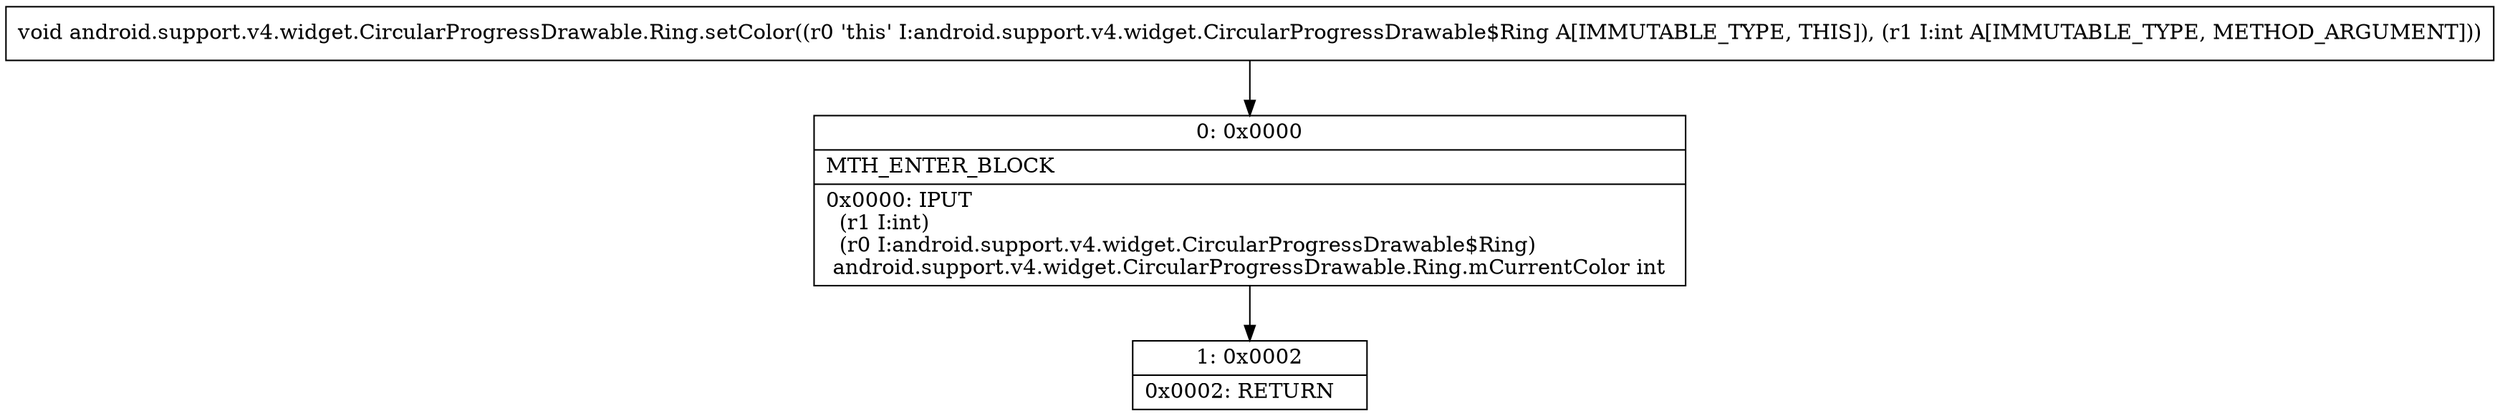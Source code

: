 digraph "CFG forandroid.support.v4.widget.CircularProgressDrawable.Ring.setColor(I)V" {
Node_0 [shape=record,label="{0\:\ 0x0000|MTH_ENTER_BLOCK\l|0x0000: IPUT  \l  (r1 I:int)\l  (r0 I:android.support.v4.widget.CircularProgressDrawable$Ring)\l android.support.v4.widget.CircularProgressDrawable.Ring.mCurrentColor int \l}"];
Node_1 [shape=record,label="{1\:\ 0x0002|0x0002: RETURN   \l}"];
MethodNode[shape=record,label="{void android.support.v4.widget.CircularProgressDrawable.Ring.setColor((r0 'this' I:android.support.v4.widget.CircularProgressDrawable$Ring A[IMMUTABLE_TYPE, THIS]), (r1 I:int A[IMMUTABLE_TYPE, METHOD_ARGUMENT])) }"];
MethodNode -> Node_0;
Node_0 -> Node_1;
}


